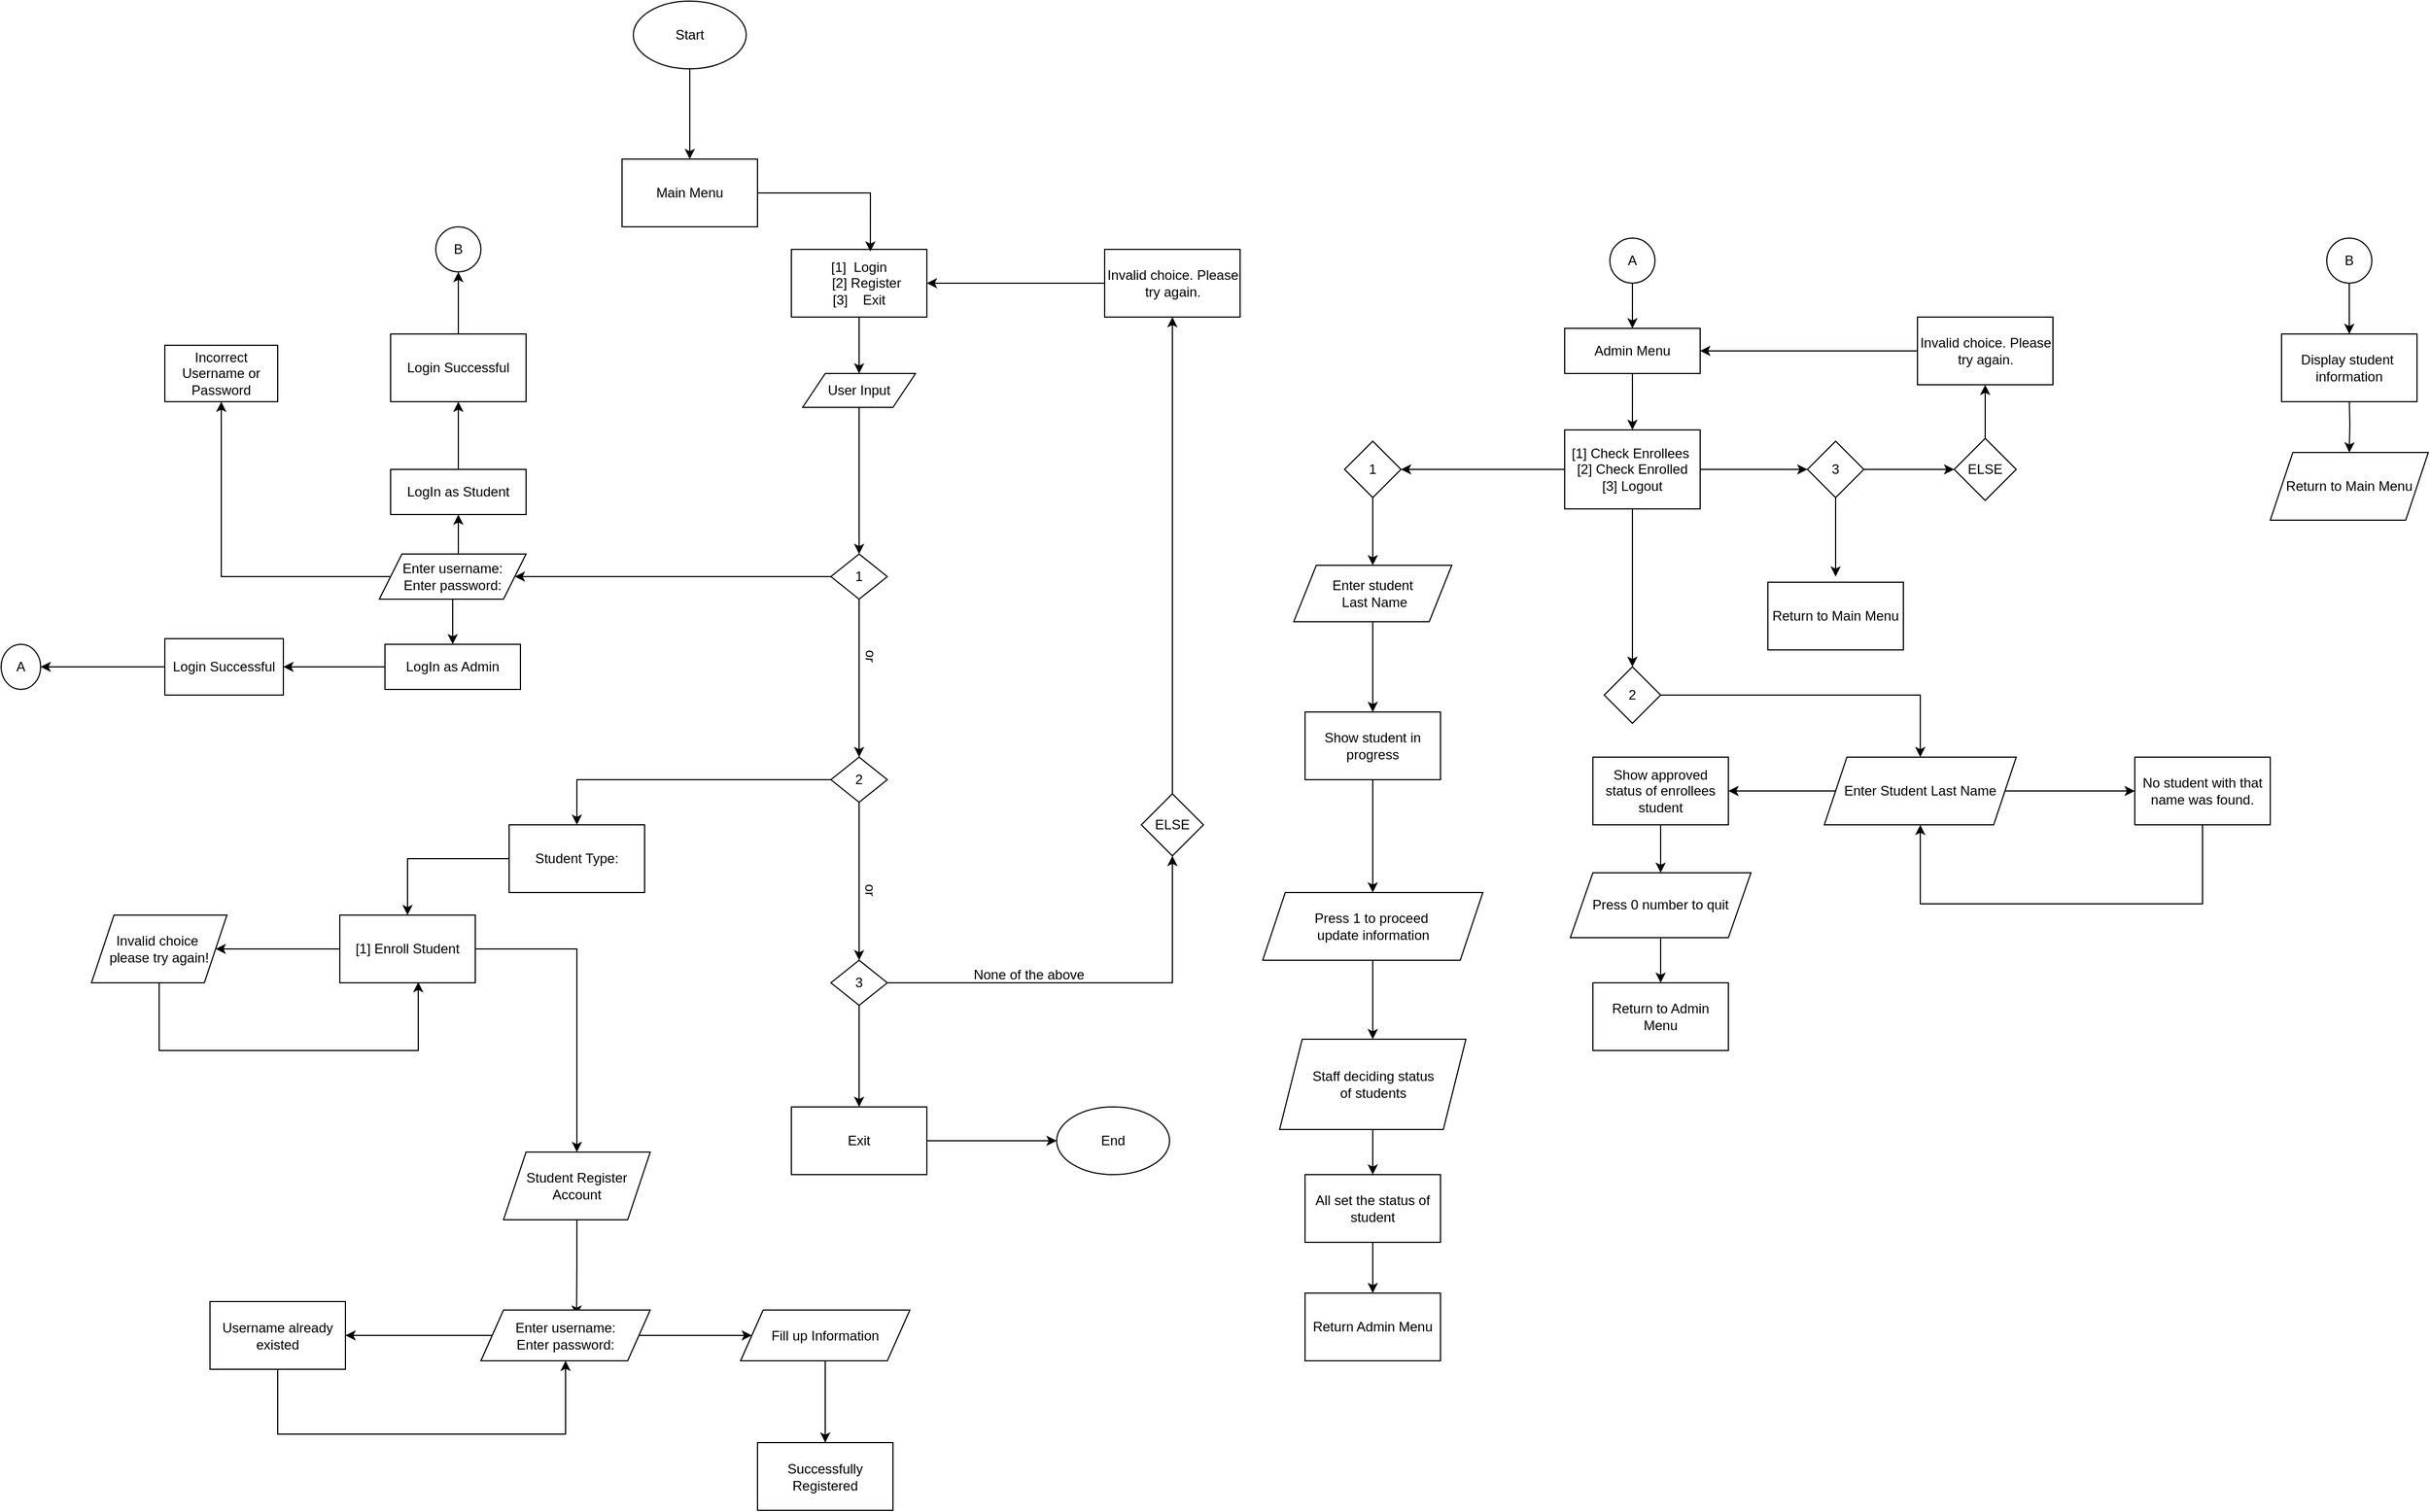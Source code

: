 <mxfile version="21.4.0" type="github">
  <diagram name="Page-1" id="GiQuvnRRpr-fwWjynW2o">
    <mxGraphModel dx="2240" dy="888" grid="1" gridSize="10" guides="1" tooltips="1" connect="1" arrows="1" fold="1" page="1" pageScale="1" pageWidth="850" pageHeight="1100" math="0" shadow="0">
      <root>
        <mxCell id="0" />
        <mxCell id="1" parent="0" />
        <mxCell id="F2htT-uLCX55sQYAuG8i-23" style="edgeStyle=orthogonalEdgeStyle;rounded=0;orthogonalLoop=1;jettySize=auto;html=1;entryX=0.5;entryY=0;entryDx=0;entryDy=0;" edge="1" parent="1" source="F2htT-uLCX55sQYAuG8i-1" target="F2htT-uLCX55sQYAuG8i-59">
          <mxGeometry relative="1" as="geometry">
            <mxPoint x="840" y="320" as="targetPoint" />
          </mxGeometry>
        </mxCell>
        <mxCell id="F2htT-uLCX55sQYAuG8i-1" value="Start" style="ellipse;whiteSpace=wrap;html=1;" vertex="1" parent="1">
          <mxGeometry x="800" y="70" width="100" height="60" as="geometry" />
        </mxCell>
        <mxCell id="F2htT-uLCX55sQYAuG8i-4" value="&lt;div style=&quot;&quot;&gt;&lt;span style=&quot;background-color: initial;&quot;&gt;[1]&amp;nbsp; Login&lt;/span&gt;&lt;/div&gt;&lt;div style=&quot;&quot;&gt;&lt;span style=&quot;background-color: initial;&quot;&gt;&amp;nbsp; &amp;nbsp; [2] Register&lt;/span&gt;&lt;/div&gt;&lt;div style=&quot;&quot;&gt;&lt;span style=&quot;background-color: initial;&quot;&gt;[3]&amp;nbsp; &amp;nbsp; Exit&lt;/span&gt;&lt;/div&gt;" style="rounded=0;whiteSpace=wrap;html=1;align=center;" vertex="1" parent="1">
          <mxGeometry x="940" y="290" width="120" height="60" as="geometry" />
        </mxCell>
        <mxCell id="F2htT-uLCX55sQYAuG8i-13" value="" style="edgeStyle=orthogonalEdgeStyle;rounded=0;orthogonalLoop=1;jettySize=auto;html=1;entryX=0.5;entryY=0;entryDx=0;entryDy=0;exitX=0.5;exitY=1;exitDx=0;exitDy=0;" edge="1" parent="1" source="F2htT-uLCX55sQYAuG8i-14" target="F2htT-uLCX55sQYAuG8i-15">
          <mxGeometry relative="1" as="geometry">
            <mxPoint x="990" y="520" as="sourcePoint" />
            <mxPoint x="790" y="590" as="targetPoint" />
          </mxGeometry>
        </mxCell>
        <mxCell id="F2htT-uLCX55sQYAuG8i-121" style="edgeStyle=orthogonalEdgeStyle;rounded=0;orthogonalLoop=1;jettySize=auto;html=1;exitX=0.5;exitY=1;exitDx=0;exitDy=0;" edge="1" parent="1" source="F2htT-uLCX55sQYAuG8i-5" target="F2htT-uLCX55sQYAuG8i-14">
          <mxGeometry relative="1" as="geometry" />
        </mxCell>
        <mxCell id="F2htT-uLCX55sQYAuG8i-5" value="User Input" style="shape=parallelogram;perimeter=parallelogramPerimeter;whiteSpace=wrap;html=1;fixedSize=1;" vertex="1" parent="1">
          <mxGeometry x="950" y="400" width="100" height="30" as="geometry" />
        </mxCell>
        <mxCell id="F2htT-uLCX55sQYAuG8i-6" value="" style="endArrow=classic;html=1;rounded=0;exitX=0.5;exitY=1;exitDx=0;exitDy=0;entryX=0.5;entryY=0;entryDx=0;entryDy=0;" edge="1" parent="1" source="F2htT-uLCX55sQYAuG8i-4" target="F2htT-uLCX55sQYAuG8i-5">
          <mxGeometry width="50" height="50" relative="1" as="geometry">
            <mxPoint x="900" y="440" as="sourcePoint" />
            <mxPoint x="789.5" y="480" as="targetPoint" />
          </mxGeometry>
        </mxCell>
        <mxCell id="F2htT-uLCX55sQYAuG8i-130" style="edgeStyle=orthogonalEdgeStyle;rounded=0;orthogonalLoop=1;jettySize=auto;html=1;exitX=0.5;exitY=1;exitDx=0;exitDy=0;entryX=0.5;entryY=0;entryDx=0;entryDy=0;" edge="1" parent="1" source="F2htT-uLCX55sQYAuG8i-15" target="F2htT-uLCX55sQYAuG8i-16">
          <mxGeometry relative="1" as="geometry" />
        </mxCell>
        <mxCell id="F2htT-uLCX55sQYAuG8i-131" style="edgeStyle=orthogonalEdgeStyle;rounded=0;orthogonalLoop=1;jettySize=auto;html=1;exitX=0;exitY=0.5;exitDx=0;exitDy=0;" edge="1" parent="1" source="F2htT-uLCX55sQYAuG8i-15" target="F2htT-uLCX55sQYAuG8i-70">
          <mxGeometry relative="1" as="geometry" />
        </mxCell>
        <mxCell id="F2htT-uLCX55sQYAuG8i-15" value="2" style="rhombus;whiteSpace=wrap;html=1;" vertex="1" parent="1">
          <mxGeometry x="975" y="740" width="50" height="40" as="geometry" />
        </mxCell>
        <mxCell id="F2htT-uLCX55sQYAuG8i-77" value="" style="edgeStyle=orthogonalEdgeStyle;rounded=0;orthogonalLoop=1;jettySize=auto;html=1;" edge="1" parent="1" source="F2htT-uLCX55sQYAuG8i-16" target="F2htT-uLCX55sQYAuG8i-76">
          <mxGeometry relative="1" as="geometry" />
        </mxCell>
        <mxCell id="F2htT-uLCX55sQYAuG8i-117" style="edgeStyle=orthogonalEdgeStyle;rounded=0;orthogonalLoop=1;jettySize=auto;html=1;exitX=1;exitY=0.5;exitDx=0;exitDy=0;" edge="1" parent="1" source="F2htT-uLCX55sQYAuG8i-16" target="F2htT-uLCX55sQYAuG8i-95">
          <mxGeometry relative="1" as="geometry" />
        </mxCell>
        <mxCell id="F2htT-uLCX55sQYAuG8i-16" value="3" style="rhombus;whiteSpace=wrap;html=1;" vertex="1" parent="1">
          <mxGeometry x="975" y="920" width="50" height="40" as="geometry" />
        </mxCell>
        <mxCell id="F2htT-uLCX55sQYAuG8i-19" value="Incorrect Username or Password" style="rounded=0;whiteSpace=wrap;html=1;" vertex="1" parent="1">
          <mxGeometry x="385" y="375" width="100" height="50" as="geometry" />
        </mxCell>
        <mxCell id="F2htT-uLCX55sQYAuG8i-29" style="edgeStyle=orthogonalEdgeStyle;rounded=0;orthogonalLoop=1;jettySize=auto;html=1;entryX=1;entryY=0.5;entryDx=0;entryDy=0;" edge="1" parent="1" source="F2htT-uLCX55sQYAuG8i-26" target="F2htT-uLCX55sQYAuG8i-144">
          <mxGeometry relative="1" as="geometry">
            <mxPoint x="500" y="660" as="targetPoint" />
          </mxGeometry>
        </mxCell>
        <mxCell id="F2htT-uLCX55sQYAuG8i-26" value="LogIn as Admin" style="rounded=0;whiteSpace=wrap;html=1;" vertex="1" parent="1">
          <mxGeometry x="580" y="640" width="120" height="40" as="geometry" />
        </mxCell>
        <mxCell id="F2htT-uLCX55sQYAuG8i-63" style="edgeStyle=orthogonalEdgeStyle;rounded=0;orthogonalLoop=1;jettySize=auto;html=1;entryX=0.5;entryY=1;entryDx=0;entryDy=0;" edge="1" parent="1" source="F2htT-uLCX55sQYAuG8i-30" target="F2htT-uLCX55sQYAuG8i-143">
          <mxGeometry relative="1" as="geometry">
            <mxPoint x="645" y="420" as="targetPoint" />
          </mxGeometry>
        </mxCell>
        <mxCell id="F2htT-uLCX55sQYAuG8i-30" value="LogIn as Student" style="rounded=0;whiteSpace=wrap;html=1;" vertex="1" parent="1">
          <mxGeometry x="585" y="485" width="120" height="40" as="geometry" />
        </mxCell>
        <mxCell id="F2htT-uLCX55sQYAuG8i-34" style="edgeStyle=orthogonalEdgeStyle;rounded=0;orthogonalLoop=1;jettySize=auto;html=1;exitX=0.5;exitY=1;exitDx=0;exitDy=0;entryX=0.5;entryY=0;entryDx=0;entryDy=0;" edge="1" parent="1" source="F2htT-uLCX55sQYAuG8i-32" target="F2htT-uLCX55sQYAuG8i-42">
          <mxGeometry relative="1" as="geometry">
            <mxPoint x="1850" y="440" as="targetPoint" />
            <mxPoint x="1770" y="380" as="sourcePoint" />
          </mxGeometry>
        </mxCell>
        <mxCell id="F2htT-uLCX55sQYAuG8i-32" value="&lt;div style=&quot;&quot;&gt;&lt;div&gt;Admin Menu&lt;/div&gt;&lt;/div&gt;" style="rounded=0;whiteSpace=wrap;html=1;align=center;" vertex="1" parent="1">
          <mxGeometry x="1625" y="360" width="120" height="40" as="geometry" />
        </mxCell>
        <mxCell id="F2htT-uLCX55sQYAuG8i-36" style="edgeStyle=orthogonalEdgeStyle;rounded=0;orthogonalLoop=1;jettySize=auto;html=1;entryX=0.5;entryY=0;entryDx=0;entryDy=0;" edge="1" parent="1" source="F2htT-uLCX55sQYAuG8i-35" target="F2htT-uLCX55sQYAuG8i-37">
          <mxGeometry relative="1" as="geometry">
            <mxPoint x="1705" y="440" as="targetPoint" />
          </mxGeometry>
        </mxCell>
        <mxCell id="F2htT-uLCX55sQYAuG8i-35" value="1" style="rhombus;whiteSpace=wrap;html=1;" vertex="1" parent="1">
          <mxGeometry x="1430" y="460" width="50" height="50" as="geometry" />
        </mxCell>
        <mxCell id="F2htT-uLCX55sQYAuG8i-38" style="edgeStyle=orthogonalEdgeStyle;rounded=0;orthogonalLoop=1;jettySize=auto;html=1;entryX=0.5;entryY=0;entryDx=0;entryDy=0;" edge="1" parent="1" source="F2htT-uLCX55sQYAuG8i-37" target="F2htT-uLCX55sQYAuG8i-40">
          <mxGeometry relative="1" as="geometry">
            <mxPoint x="1705" y="540" as="targetPoint" />
          </mxGeometry>
        </mxCell>
        <mxCell id="F2htT-uLCX55sQYAuG8i-37" value="Enter student&lt;br&gt;&amp;nbsp;Last Name" style="shape=parallelogram;perimeter=parallelogramPerimeter;whiteSpace=wrap;html=1;fixedSize=1;" vertex="1" parent="1">
          <mxGeometry x="1385" y="570" width="140" height="50" as="geometry" />
        </mxCell>
        <mxCell id="F2htT-uLCX55sQYAuG8i-46" value="" style="edgeStyle=orthogonalEdgeStyle;rounded=0;orthogonalLoop=1;jettySize=auto;html=1;entryX=0.5;entryY=0;entryDx=0;entryDy=0;" edge="1" parent="1" source="F2htT-uLCX55sQYAuG8i-40" target="F2htT-uLCX55sQYAuG8i-177">
          <mxGeometry relative="1" as="geometry">
            <mxPoint x="1455" y="857.5" as="targetPoint" />
          </mxGeometry>
        </mxCell>
        <mxCell id="F2htT-uLCX55sQYAuG8i-40" value="Show student in progress" style="rounded=0;whiteSpace=wrap;html=1;align=center;" vertex="1" parent="1">
          <mxGeometry x="1395" y="700" width="120" height="60" as="geometry" />
        </mxCell>
        <mxCell id="F2htT-uLCX55sQYAuG8i-44" style="edgeStyle=orthogonalEdgeStyle;rounded=0;orthogonalLoop=1;jettySize=auto;html=1;entryX=1;entryY=0.5;entryDx=0;entryDy=0;" edge="1" parent="1" source="F2htT-uLCX55sQYAuG8i-42" target="F2htT-uLCX55sQYAuG8i-35">
          <mxGeometry relative="1" as="geometry" />
        </mxCell>
        <mxCell id="F2htT-uLCX55sQYAuG8i-48" value="" style="edgeStyle=orthogonalEdgeStyle;rounded=0;orthogonalLoop=1;jettySize=auto;html=1;" edge="1" parent="1" source="F2htT-uLCX55sQYAuG8i-42" target="F2htT-uLCX55sQYAuG8i-47">
          <mxGeometry relative="1" as="geometry" />
        </mxCell>
        <mxCell id="F2htT-uLCX55sQYAuG8i-56" value="" style="edgeStyle=orthogonalEdgeStyle;rounded=0;orthogonalLoop=1;jettySize=auto;html=1;" edge="1" parent="1" source="F2htT-uLCX55sQYAuG8i-42" target="F2htT-uLCX55sQYAuG8i-55">
          <mxGeometry relative="1" as="geometry" />
        </mxCell>
        <mxCell id="F2htT-uLCX55sQYAuG8i-42" value="&lt;div style=&quot;&quot;&gt;&lt;div&gt;[1] Check Enrollees&lt;span style=&quot;background-color: initial;&quot;&gt;&amp;nbsp; [2] Check Enrolled&lt;/span&gt;&lt;/div&gt;&lt;div&gt;&lt;span style=&quot;background-color: initial;&quot;&gt;[3] Logout&lt;/span&gt;&lt;/div&gt;&lt;/div&gt;" style="rounded=0;whiteSpace=wrap;html=1;align=center;" vertex="1" parent="1">
          <mxGeometry x="1625" y="450" width="120" height="70" as="geometry" />
        </mxCell>
        <mxCell id="F2htT-uLCX55sQYAuG8i-50" value="" style="edgeStyle=orthogonalEdgeStyle;rounded=0;orthogonalLoop=1;jettySize=auto;html=1;entryX=0.5;entryY=0;entryDx=0;entryDy=0;" edge="1" parent="1" source="F2htT-uLCX55sQYAuG8i-47" target="F2htT-uLCX55sQYAuG8i-78">
          <mxGeometry relative="1" as="geometry">
            <mxPoint x="1690" y="640" as="targetPoint" />
          </mxGeometry>
        </mxCell>
        <mxCell id="F2htT-uLCX55sQYAuG8i-47" value="2" style="rhombus;whiteSpace=wrap;html=1;rounded=0;" vertex="1" parent="1">
          <mxGeometry x="1660" y="660" width="50" height="50" as="geometry" />
        </mxCell>
        <mxCell id="F2htT-uLCX55sQYAuG8i-54" value="" style="edgeStyle=orthogonalEdgeStyle;rounded=0;orthogonalLoop=1;jettySize=auto;html=1;entryX=0.5;entryY=0;entryDx=0;entryDy=0;" edge="1" parent="1" source="F2htT-uLCX55sQYAuG8i-51" target="F2htT-uLCX55sQYAuG8i-53">
          <mxGeometry relative="1" as="geometry">
            <mxPoint x="1475" y="840" as="targetPoint" />
          </mxGeometry>
        </mxCell>
        <mxCell id="F2htT-uLCX55sQYAuG8i-51" value="Press 0 number to quit" style="shape=parallelogram;perimeter=parallelogramPerimeter;whiteSpace=wrap;html=1;fixedSize=1;rounded=0;" vertex="1" parent="1">
          <mxGeometry x="1630" y="842.5" width="160" height="57.5" as="geometry" />
        </mxCell>
        <mxCell id="F2htT-uLCX55sQYAuG8i-53" value="Return to Admin Menu" style="whiteSpace=wrap;html=1;rounded=0;" vertex="1" parent="1">
          <mxGeometry x="1650" y="940" width="120" height="60" as="geometry" />
        </mxCell>
        <mxCell id="F2htT-uLCX55sQYAuG8i-58" value="" style="edgeStyle=orthogonalEdgeStyle;rounded=0;orthogonalLoop=1;jettySize=auto;html=1;" edge="1" parent="1" source="F2htT-uLCX55sQYAuG8i-55">
          <mxGeometry relative="1" as="geometry">
            <mxPoint x="1865" y="580" as="targetPoint" />
          </mxGeometry>
        </mxCell>
        <mxCell id="F2htT-uLCX55sQYAuG8i-164" style="edgeStyle=orthogonalEdgeStyle;rounded=0;orthogonalLoop=1;jettySize=auto;html=1;exitX=1;exitY=0.5;exitDx=0;exitDy=0;entryX=0;entryY=0.5;entryDx=0;entryDy=0;" edge="1" parent="1" source="F2htT-uLCX55sQYAuG8i-55" target="F2htT-uLCX55sQYAuG8i-162">
          <mxGeometry relative="1" as="geometry" />
        </mxCell>
        <mxCell id="F2htT-uLCX55sQYAuG8i-55" value="3" style="rhombus;whiteSpace=wrap;html=1;rounded=0;" vertex="1" parent="1">
          <mxGeometry x="1840" y="460" width="50" height="50" as="geometry" />
        </mxCell>
        <mxCell id="F2htT-uLCX55sQYAuG8i-57" value="Return to Main Menu" style="whiteSpace=wrap;html=1;rounded=0;" vertex="1" parent="1">
          <mxGeometry x="1805" y="585" width="120" height="60" as="geometry" />
        </mxCell>
        <mxCell id="F2htT-uLCX55sQYAuG8i-61" style="edgeStyle=orthogonalEdgeStyle;rounded=0;orthogonalLoop=1;jettySize=auto;html=1;entryX=0.583;entryY=0.032;entryDx=0;entryDy=0;entryPerimeter=0;" edge="1" parent="1" source="F2htT-uLCX55sQYAuG8i-59" target="F2htT-uLCX55sQYAuG8i-4">
          <mxGeometry relative="1" as="geometry" />
        </mxCell>
        <mxCell id="F2htT-uLCX55sQYAuG8i-59" value="&lt;div style=&quot;&quot;&gt;Main Menu&lt;/div&gt;" style="rounded=0;whiteSpace=wrap;html=1;align=center;" vertex="1" parent="1">
          <mxGeometry x="790" y="210" width="120" height="60" as="geometry" />
        </mxCell>
        <mxCell id="F2htT-uLCX55sQYAuG8i-111" style="edgeStyle=orthogonalEdgeStyle;rounded=0;orthogonalLoop=1;jettySize=auto;html=1;exitX=0.5;exitY=0;exitDx=0;exitDy=0;entryX=0.5;entryY=1;entryDx=0;entryDy=0;" edge="1" parent="1" source="F2htT-uLCX55sQYAuG8i-143" target="F2htT-uLCX55sQYAuG8i-110">
          <mxGeometry relative="1" as="geometry">
            <mxPoint x="700" y="400" as="sourcePoint" />
          </mxGeometry>
        </mxCell>
        <mxCell id="F2htT-uLCX55sQYAuG8i-159" style="edgeStyle=orthogonalEdgeStyle;rounded=0;orthogonalLoop=1;jettySize=auto;html=1;exitX=0;exitY=0.5;exitDx=0;exitDy=0;entryX=0.5;entryY=0;entryDx=0;entryDy=0;" edge="1" parent="1" source="F2htT-uLCX55sQYAuG8i-70" target="F2htT-uLCX55sQYAuG8i-72">
          <mxGeometry relative="1" as="geometry" />
        </mxCell>
        <mxCell id="F2htT-uLCX55sQYAuG8i-70" value="Student Type:" style="whiteSpace=wrap;html=1;" vertex="1" parent="1">
          <mxGeometry x="690" y="800" width="120" height="60" as="geometry" />
        </mxCell>
        <mxCell id="F2htT-uLCX55sQYAuG8i-75" value="" style="edgeStyle=orthogonalEdgeStyle;rounded=0;orthogonalLoop=1;jettySize=auto;html=1;" edge="1" parent="1" source="F2htT-uLCX55sQYAuG8i-72" target="F2htT-uLCX55sQYAuG8i-74">
          <mxGeometry relative="1" as="geometry" />
        </mxCell>
        <mxCell id="F2htT-uLCX55sQYAuG8i-158" value="" style="edgeStyle=orthogonalEdgeStyle;rounded=0;orthogonalLoop=1;jettySize=auto;html=1;" edge="1" parent="1" source="F2htT-uLCX55sQYAuG8i-72" target="F2htT-uLCX55sQYAuG8i-157">
          <mxGeometry relative="1" as="geometry" />
        </mxCell>
        <mxCell id="F2htT-uLCX55sQYAuG8i-72" value="[1] Enroll Student" style="whiteSpace=wrap;html=1;" vertex="1" parent="1">
          <mxGeometry x="540" y="880" width="120" height="60" as="geometry" />
        </mxCell>
        <mxCell id="F2htT-uLCX55sQYAuG8i-150" style="edgeStyle=orthogonalEdgeStyle;rounded=0;orthogonalLoop=1;jettySize=auto;html=1;exitX=0.5;exitY=1;exitDx=0;exitDy=0;entryX=0.565;entryY=0.111;entryDx=0;entryDy=0;entryPerimeter=0;" edge="1" parent="1" source="F2htT-uLCX55sQYAuG8i-74" target="F2htT-uLCX55sQYAuG8i-145">
          <mxGeometry relative="1" as="geometry" />
        </mxCell>
        <mxCell id="F2htT-uLCX55sQYAuG8i-74" value="Student Register Account" style="shape=parallelogram;perimeter=parallelogramPerimeter;whiteSpace=wrap;html=1;fixedSize=1;" vertex="1" parent="1">
          <mxGeometry x="685" y="1090" width="130" height="60" as="geometry" />
        </mxCell>
        <mxCell id="F2htT-uLCX55sQYAuG8i-186" style="edgeStyle=orthogonalEdgeStyle;rounded=0;orthogonalLoop=1;jettySize=auto;html=1;exitX=1;exitY=0.5;exitDx=0;exitDy=0;" edge="1" parent="1" source="F2htT-uLCX55sQYAuG8i-76" target="F2htT-uLCX55sQYAuG8i-185">
          <mxGeometry relative="1" as="geometry" />
        </mxCell>
        <mxCell id="F2htT-uLCX55sQYAuG8i-76" value="Exit" style="whiteSpace=wrap;html=1;" vertex="1" parent="1">
          <mxGeometry x="940" y="1050" width="120" height="60" as="geometry" />
        </mxCell>
        <mxCell id="F2htT-uLCX55sQYAuG8i-168" style="edgeStyle=orthogonalEdgeStyle;rounded=0;orthogonalLoop=1;jettySize=auto;html=1;exitX=0.5;exitY=1;exitDx=0;exitDy=0;" edge="1" parent="1" source="F2htT-uLCX55sQYAuG8i-175" target="F2htT-uLCX55sQYAuG8i-51">
          <mxGeometry relative="1" as="geometry" />
        </mxCell>
        <mxCell id="F2htT-uLCX55sQYAuG8i-170" value="" style="edgeStyle=orthogonalEdgeStyle;rounded=0;orthogonalLoop=1;jettySize=auto;html=1;" edge="1" parent="1" source="F2htT-uLCX55sQYAuG8i-78" target="F2htT-uLCX55sQYAuG8i-169">
          <mxGeometry relative="1" as="geometry" />
        </mxCell>
        <mxCell id="F2htT-uLCX55sQYAuG8i-78" value="Enter Student Last Name" style="shape=parallelogram;perimeter=parallelogramPerimeter;whiteSpace=wrap;html=1;fixedSize=1;rounded=0;" vertex="1" parent="1">
          <mxGeometry x="1855" y="740" width="170" height="60" as="geometry" />
        </mxCell>
        <mxCell id="F2htT-uLCX55sQYAuG8i-99" style="edgeStyle=orthogonalEdgeStyle;rounded=0;orthogonalLoop=1;jettySize=auto;html=1;exitX=0.5;exitY=0;exitDx=0;exitDy=0;entryX=0.5;entryY=1;entryDx=0;entryDy=0;" edge="1" parent="1" source="F2htT-uLCX55sQYAuG8i-95" target="F2htT-uLCX55sQYAuG8i-98">
          <mxGeometry relative="1" as="geometry" />
        </mxCell>
        <mxCell id="F2htT-uLCX55sQYAuG8i-95" value="ELSE" style="rhombus;whiteSpace=wrap;html=1;" vertex="1" parent="1">
          <mxGeometry x="1250" y="772.5" width="55" height="55" as="geometry" />
        </mxCell>
        <mxCell id="F2htT-uLCX55sQYAuG8i-100" style="edgeStyle=orthogonalEdgeStyle;rounded=0;orthogonalLoop=1;jettySize=auto;html=1;exitX=0;exitY=0.5;exitDx=0;exitDy=0;" edge="1" parent="1" source="F2htT-uLCX55sQYAuG8i-98" target="F2htT-uLCX55sQYAuG8i-4">
          <mxGeometry relative="1" as="geometry" />
        </mxCell>
        <mxCell id="F2htT-uLCX55sQYAuG8i-98" value="Invalid choice. Please try again." style="rounded=0;whiteSpace=wrap;html=1;" vertex="1" parent="1">
          <mxGeometry x="1217.5" y="290" width="120" height="60" as="geometry" />
        </mxCell>
        <mxCell id="F2htT-uLCX55sQYAuG8i-102" style="edgeStyle=orthogonalEdgeStyle;rounded=0;orthogonalLoop=1;jettySize=auto;html=1;exitX=0.5;exitY=1;exitDx=0;exitDy=0;entryX=0.5;entryY=0;entryDx=0;entryDy=0;" edge="1" parent="1" source="F2htT-uLCX55sQYAuG8i-101" target="F2htT-uLCX55sQYAuG8i-32">
          <mxGeometry relative="1" as="geometry" />
        </mxCell>
        <mxCell id="F2htT-uLCX55sQYAuG8i-101" value="A" style="ellipse;whiteSpace=wrap;html=1;aspect=fixed;" vertex="1" parent="1">
          <mxGeometry x="1665" y="280" width="40" height="40" as="geometry" />
        </mxCell>
        <mxCell id="F2htT-uLCX55sQYAuG8i-103" value="A" style="ellipse;whiteSpace=wrap;html=1;" vertex="1" parent="1">
          <mxGeometry x="240" y="640" width="35" height="40" as="geometry" />
        </mxCell>
        <mxCell id="F2htT-uLCX55sQYAuG8i-109" value="" style="edgeStyle=orthogonalEdgeStyle;rounded=0;orthogonalLoop=1;jettySize=auto;html=1;entryX=0.5;entryY=0;entryDx=0;entryDy=0;" edge="1" parent="1" source="F2htT-uLCX55sQYAuG8i-107" target="F2htT-uLCX55sQYAuG8i-108">
          <mxGeometry relative="1" as="geometry">
            <mxPoint x="2320" y="357.5" as="targetPoint" />
          </mxGeometry>
        </mxCell>
        <mxCell id="F2htT-uLCX55sQYAuG8i-107" value="B" style="ellipse;whiteSpace=wrap;html=1;aspect=fixed;" vertex="1" parent="1">
          <mxGeometry x="2300" y="280" width="40" height="40" as="geometry" />
        </mxCell>
        <mxCell id="F2htT-uLCX55sQYAuG8i-113" value="" style="edgeStyle=orthogonalEdgeStyle;rounded=0;orthogonalLoop=1;jettySize=auto;html=1;entryX=0.5;entryY=0;entryDx=0;entryDy=0;" edge="1" parent="1" target="F2htT-uLCX55sQYAuG8i-112">
          <mxGeometry relative="1" as="geometry">
            <mxPoint x="2320" y="420" as="sourcePoint" />
            <mxPoint x="2320" y="457.5" as="targetPoint" />
          </mxGeometry>
        </mxCell>
        <mxCell id="F2htT-uLCX55sQYAuG8i-110" value="B" style="ellipse;whiteSpace=wrap;html=1;aspect=fixed;" vertex="1" parent="1">
          <mxGeometry x="625" y="270" width="40" height="40" as="geometry" />
        </mxCell>
        <mxCell id="F2htT-uLCX55sQYAuG8i-112" value="Return to Main Menu" style="shape=parallelogram;perimeter=parallelogramPerimeter;whiteSpace=wrap;html=1;fixedSize=1;" vertex="1" parent="1">
          <mxGeometry x="2250" y="470" width="140" height="60" as="geometry" />
        </mxCell>
        <mxCell id="F2htT-uLCX55sQYAuG8i-115" style="edgeStyle=orthogonalEdgeStyle;rounded=0;orthogonalLoop=1;jettySize=auto;html=1;exitX=0.5;exitY=1;exitDx=0;exitDy=0;" edge="1" parent="1" source="F2htT-uLCX55sQYAuG8i-110" target="F2htT-uLCX55sQYAuG8i-110">
          <mxGeometry relative="1" as="geometry" />
        </mxCell>
        <mxCell id="F2htT-uLCX55sQYAuG8i-138" style="edgeStyle=orthogonalEdgeStyle;rounded=0;orthogonalLoop=1;jettySize=auto;html=1;exitX=0;exitY=0.5;exitDx=0;exitDy=0;entryX=1;entryY=0.5;entryDx=0;entryDy=0;" edge="1" parent="1" source="F2htT-uLCX55sQYAuG8i-14" target="F2htT-uLCX55sQYAuG8i-134">
          <mxGeometry relative="1" as="geometry" />
        </mxCell>
        <mxCell id="F2htT-uLCX55sQYAuG8i-14" value="1" style="rhombus;whiteSpace=wrap;html=1;" vertex="1" parent="1">
          <mxGeometry x="975" y="560" width="50" height="40" as="geometry" />
        </mxCell>
        <mxCell id="F2htT-uLCX55sQYAuG8i-119" value="or" style="text;html=1;align=center;verticalAlign=middle;resizable=0;points=[];autosize=1;strokeColor=none;fillColor=none;rotation=95;" vertex="1" parent="1">
          <mxGeometry x="995" y="635" width="30" height="30" as="geometry" />
        </mxCell>
        <mxCell id="F2htT-uLCX55sQYAuG8i-122" value="or" style="text;html=1;align=center;verticalAlign=middle;resizable=0;points=[];autosize=1;strokeColor=none;fillColor=none;rotation=90;" vertex="1" parent="1">
          <mxGeometry x="995" y="842.5" width="30" height="30" as="geometry" />
        </mxCell>
        <mxCell id="F2htT-uLCX55sQYAuG8i-123" value="None of the above" style="text;html=1;align=center;verticalAlign=middle;resizable=0;points=[];autosize=1;strokeColor=none;fillColor=none;rotation=0;" vertex="1" parent="1">
          <mxGeometry x="1090" y="917.5" width="120" height="30" as="geometry" />
        </mxCell>
        <mxCell id="F2htT-uLCX55sQYAuG8i-132" value="" style="edgeStyle=orthogonalEdgeStyle;rounded=0;orthogonalLoop=1;jettySize=auto;html=1;" edge="1" parent="1" target="F2htT-uLCX55sQYAuG8i-108">
          <mxGeometry relative="1" as="geometry">
            <mxPoint x="2320" y="417.5" as="sourcePoint" />
            <mxPoint x="2320" y="457.5" as="targetPoint" />
          </mxGeometry>
        </mxCell>
        <mxCell id="F2htT-uLCX55sQYAuG8i-108" value="Display student&amp;nbsp;&lt;br&gt;information" style="whiteSpace=wrap;html=1;" vertex="1" parent="1">
          <mxGeometry x="2260" y="365" width="120" height="60" as="geometry" />
        </mxCell>
        <mxCell id="F2htT-uLCX55sQYAuG8i-139" style="edgeStyle=orthogonalEdgeStyle;rounded=0;orthogonalLoop=1;jettySize=auto;html=1;exitX=0;exitY=0.5;exitDx=0;exitDy=0;entryX=0.5;entryY=1;entryDx=0;entryDy=0;" edge="1" parent="1" source="F2htT-uLCX55sQYAuG8i-134" target="F2htT-uLCX55sQYAuG8i-19">
          <mxGeometry relative="1" as="geometry" />
        </mxCell>
        <mxCell id="F2htT-uLCX55sQYAuG8i-141" style="edgeStyle=orthogonalEdgeStyle;rounded=0;orthogonalLoop=1;jettySize=auto;html=1;exitX=0.5;exitY=1;exitDx=0;exitDy=0;entryX=0.5;entryY=0;entryDx=0;entryDy=0;" edge="1" parent="1" source="F2htT-uLCX55sQYAuG8i-134" target="F2htT-uLCX55sQYAuG8i-26">
          <mxGeometry relative="1" as="geometry" />
        </mxCell>
        <mxCell id="F2htT-uLCX55sQYAuG8i-142" style="edgeStyle=orthogonalEdgeStyle;rounded=0;orthogonalLoop=1;jettySize=auto;html=1;exitX=0.5;exitY=0;exitDx=0;exitDy=0;entryX=0.5;entryY=1;entryDx=0;entryDy=0;" edge="1" parent="1" source="F2htT-uLCX55sQYAuG8i-134" target="F2htT-uLCX55sQYAuG8i-30">
          <mxGeometry relative="1" as="geometry" />
        </mxCell>
        <mxCell id="F2htT-uLCX55sQYAuG8i-134" value="Enter username:&lt;br&gt;Enter password:" style="shape=parallelogram;perimeter=parallelogramPerimeter;whiteSpace=wrap;html=1;fixedSize=1;" vertex="1" parent="1">
          <mxGeometry x="575" y="560" width="130" height="40" as="geometry" />
        </mxCell>
        <mxCell id="F2htT-uLCX55sQYAuG8i-143" value="Login Successful" style="rounded=0;whiteSpace=wrap;html=1;" vertex="1" parent="1">
          <mxGeometry x="585" y="365" width="120" height="60" as="geometry" />
        </mxCell>
        <mxCell id="F2htT-uLCX55sQYAuG8i-174" style="edgeStyle=orthogonalEdgeStyle;rounded=0;orthogonalLoop=1;jettySize=auto;html=1;exitX=0;exitY=0.5;exitDx=0;exitDy=0;entryX=1;entryY=0.5;entryDx=0;entryDy=0;" edge="1" parent="1" source="F2htT-uLCX55sQYAuG8i-144" target="F2htT-uLCX55sQYAuG8i-103">
          <mxGeometry relative="1" as="geometry" />
        </mxCell>
        <mxCell id="F2htT-uLCX55sQYAuG8i-144" value="Login Successful" style="rounded=0;whiteSpace=wrap;html=1;" vertex="1" parent="1">
          <mxGeometry x="385" y="635" width="105" height="50" as="geometry" />
        </mxCell>
        <mxCell id="F2htT-uLCX55sQYAuG8i-148" value="" style="edgeStyle=orthogonalEdgeStyle;rounded=0;orthogonalLoop=1;jettySize=auto;html=1;" edge="1" parent="1" source="F2htT-uLCX55sQYAuG8i-145" target="F2htT-uLCX55sQYAuG8i-147">
          <mxGeometry relative="1" as="geometry" />
        </mxCell>
        <mxCell id="F2htT-uLCX55sQYAuG8i-154" value="" style="edgeStyle=orthogonalEdgeStyle;rounded=0;orthogonalLoop=1;jettySize=auto;html=1;" edge="1" parent="1" source="F2htT-uLCX55sQYAuG8i-145" target="F2htT-uLCX55sQYAuG8i-153">
          <mxGeometry relative="1" as="geometry" />
        </mxCell>
        <mxCell id="F2htT-uLCX55sQYAuG8i-145" value="Enter username:&lt;br&gt;Enter password:" style="shape=parallelogram;perimeter=parallelogramPerimeter;whiteSpace=wrap;html=1;fixedSize=1;" vertex="1" parent="1">
          <mxGeometry x="665" y="1230" width="150" height="45" as="geometry" />
        </mxCell>
        <mxCell id="F2htT-uLCX55sQYAuG8i-149" style="edgeStyle=orthogonalEdgeStyle;rounded=0;orthogonalLoop=1;jettySize=auto;html=1;exitX=0.5;exitY=1;exitDx=0;exitDy=0;entryX=0.5;entryY=1;entryDx=0;entryDy=0;" edge="1" parent="1" source="F2htT-uLCX55sQYAuG8i-147" target="F2htT-uLCX55sQYAuG8i-145">
          <mxGeometry relative="1" as="geometry">
            <Array as="points">
              <mxPoint x="500" y="1340" />
              <mxPoint x="745" y="1340" />
            </Array>
          </mxGeometry>
        </mxCell>
        <mxCell id="F2htT-uLCX55sQYAuG8i-147" value="Username already existed" style="whiteSpace=wrap;html=1;" vertex="1" parent="1">
          <mxGeometry x="425" y="1222.5" width="120" height="60" as="geometry" />
        </mxCell>
        <mxCell id="F2htT-uLCX55sQYAuG8i-156" value="" style="edgeStyle=orthogonalEdgeStyle;rounded=0;orthogonalLoop=1;jettySize=auto;html=1;" edge="1" parent="1" source="F2htT-uLCX55sQYAuG8i-153" target="F2htT-uLCX55sQYAuG8i-155">
          <mxGeometry relative="1" as="geometry" />
        </mxCell>
        <mxCell id="F2htT-uLCX55sQYAuG8i-153" value="Fill up Information" style="shape=parallelogram;perimeter=parallelogramPerimeter;whiteSpace=wrap;html=1;fixedSize=1;" vertex="1" parent="1">
          <mxGeometry x="895" y="1230" width="150" height="45" as="geometry" />
        </mxCell>
        <mxCell id="F2htT-uLCX55sQYAuG8i-155" value="Successfully Registered" style="whiteSpace=wrap;html=1;" vertex="1" parent="1">
          <mxGeometry x="910" y="1347.5" width="120" height="60" as="geometry" />
        </mxCell>
        <mxCell id="F2htT-uLCX55sQYAuG8i-161" style="edgeStyle=orthogonalEdgeStyle;rounded=0;orthogonalLoop=1;jettySize=auto;html=1;exitX=0.5;exitY=1;exitDx=0;exitDy=0;entryX=0.579;entryY=0.989;entryDx=0;entryDy=0;entryPerimeter=0;" edge="1" parent="1" source="F2htT-uLCX55sQYAuG8i-157" target="F2htT-uLCX55sQYAuG8i-72">
          <mxGeometry relative="1" as="geometry">
            <Array as="points">
              <mxPoint x="380" y="1000" />
              <mxPoint x="610" y="1000" />
            </Array>
          </mxGeometry>
        </mxCell>
        <mxCell id="F2htT-uLCX55sQYAuG8i-157" value="Invalid choice&amp;nbsp;&lt;br&gt;please try again!" style="shape=parallelogram;perimeter=parallelogramPerimeter;whiteSpace=wrap;html=1;fixedSize=1;" vertex="1" parent="1">
          <mxGeometry x="320" y="880" width="120" height="60" as="geometry" />
        </mxCell>
        <mxCell id="F2htT-uLCX55sQYAuG8i-166" style="edgeStyle=orthogonalEdgeStyle;rounded=0;orthogonalLoop=1;jettySize=auto;html=1;exitX=0.5;exitY=0;exitDx=0;exitDy=0;entryX=0.5;entryY=1;entryDx=0;entryDy=0;" edge="1" parent="1" source="F2htT-uLCX55sQYAuG8i-162" target="F2htT-uLCX55sQYAuG8i-165">
          <mxGeometry relative="1" as="geometry" />
        </mxCell>
        <mxCell id="F2htT-uLCX55sQYAuG8i-162" value="ELSE" style="rhombus;whiteSpace=wrap;html=1;" vertex="1" parent="1">
          <mxGeometry x="1970" y="457.5" width="55" height="55" as="geometry" />
        </mxCell>
        <mxCell id="F2htT-uLCX55sQYAuG8i-167" style="edgeStyle=orthogonalEdgeStyle;rounded=0;orthogonalLoop=1;jettySize=auto;html=1;exitX=0;exitY=0.5;exitDx=0;exitDy=0;entryX=1;entryY=0.5;entryDx=0;entryDy=0;" edge="1" parent="1" source="F2htT-uLCX55sQYAuG8i-165" target="F2htT-uLCX55sQYAuG8i-32">
          <mxGeometry relative="1" as="geometry" />
        </mxCell>
        <mxCell id="F2htT-uLCX55sQYAuG8i-165" value="Invalid choice. Please try again." style="rounded=0;whiteSpace=wrap;html=1;" vertex="1" parent="1">
          <mxGeometry x="1937.5" y="350" width="120" height="60" as="geometry" />
        </mxCell>
        <mxCell id="F2htT-uLCX55sQYAuG8i-171" style="edgeStyle=orthogonalEdgeStyle;rounded=0;orthogonalLoop=1;jettySize=auto;html=1;exitX=0.5;exitY=1;exitDx=0;exitDy=0;entryX=0.5;entryY=1;entryDx=0;entryDy=0;" edge="1" parent="1" source="F2htT-uLCX55sQYAuG8i-169" target="F2htT-uLCX55sQYAuG8i-78">
          <mxGeometry relative="1" as="geometry">
            <Array as="points">
              <mxPoint x="2190" y="870" />
              <mxPoint x="1940" y="870" />
            </Array>
          </mxGeometry>
        </mxCell>
        <mxCell id="F2htT-uLCX55sQYAuG8i-169" value="No student with that name was found." style="whiteSpace=wrap;html=1;rounded=0;" vertex="1" parent="1">
          <mxGeometry x="2130" y="740" width="120" height="60" as="geometry" />
        </mxCell>
        <mxCell id="F2htT-uLCX55sQYAuG8i-176" value="" style="edgeStyle=orthogonalEdgeStyle;rounded=0;orthogonalLoop=1;jettySize=auto;html=1;exitX=0;exitY=0.5;exitDx=0;exitDy=0;" edge="1" parent="1" source="F2htT-uLCX55sQYAuG8i-78" target="F2htT-uLCX55sQYAuG8i-175">
          <mxGeometry relative="1" as="geometry">
            <mxPoint x="1865" y="770" as="sourcePoint" />
            <mxPoint x="1740" y="940" as="targetPoint" />
          </mxGeometry>
        </mxCell>
        <mxCell id="F2htT-uLCX55sQYAuG8i-175" value="Show approved status of enrollees student" style="rounded=0;whiteSpace=wrap;html=1;" vertex="1" parent="1">
          <mxGeometry x="1650" y="740" width="120" height="60" as="geometry" />
        </mxCell>
        <mxCell id="F2htT-uLCX55sQYAuG8i-179" value="" style="edgeStyle=orthogonalEdgeStyle;rounded=0;orthogonalLoop=1;jettySize=auto;html=1;entryX=0.5;entryY=0;entryDx=0;entryDy=0;" edge="1" parent="1" source="F2htT-uLCX55sQYAuG8i-177" target="F2htT-uLCX55sQYAuG8i-180">
          <mxGeometry relative="1" as="geometry">
            <mxPoint x="1455" y="1000" as="targetPoint" />
          </mxGeometry>
        </mxCell>
        <mxCell id="F2htT-uLCX55sQYAuG8i-177" value="Press 1 to proceed&amp;nbsp;&lt;br&gt;update information" style="shape=parallelogram;perimeter=parallelogramPerimeter;whiteSpace=wrap;html=1;fixedSize=1;" vertex="1" parent="1">
          <mxGeometry x="1357.5" y="860" width="195" height="60" as="geometry" />
        </mxCell>
        <mxCell id="F2htT-uLCX55sQYAuG8i-182" value="" style="edgeStyle=orthogonalEdgeStyle;rounded=0;orthogonalLoop=1;jettySize=auto;html=1;" edge="1" parent="1" source="F2htT-uLCX55sQYAuG8i-180" target="F2htT-uLCX55sQYAuG8i-181">
          <mxGeometry relative="1" as="geometry" />
        </mxCell>
        <mxCell id="F2htT-uLCX55sQYAuG8i-180" value="Staff deciding status&lt;br&gt;of students" style="shape=parallelogram;perimeter=parallelogramPerimeter;whiteSpace=wrap;html=1;fixedSize=1;" vertex="1" parent="1">
          <mxGeometry x="1372.5" y="990" width="165" height="80" as="geometry" />
        </mxCell>
        <mxCell id="F2htT-uLCX55sQYAuG8i-184" value="" style="edgeStyle=orthogonalEdgeStyle;rounded=0;orthogonalLoop=1;jettySize=auto;html=1;" edge="1" parent="1" source="F2htT-uLCX55sQYAuG8i-181" target="F2htT-uLCX55sQYAuG8i-183">
          <mxGeometry relative="1" as="geometry" />
        </mxCell>
        <mxCell id="F2htT-uLCX55sQYAuG8i-181" value="All set the status of student" style="whiteSpace=wrap;html=1;" vertex="1" parent="1">
          <mxGeometry x="1395" y="1110" width="120" height="60" as="geometry" />
        </mxCell>
        <mxCell id="F2htT-uLCX55sQYAuG8i-183" value="Return Admin Menu" style="whiteSpace=wrap;html=1;" vertex="1" parent="1">
          <mxGeometry x="1395" y="1215" width="120" height="60" as="geometry" />
        </mxCell>
        <mxCell id="F2htT-uLCX55sQYAuG8i-185" value="End" style="ellipse;whiteSpace=wrap;html=1;" vertex="1" parent="1">
          <mxGeometry x="1175" y="1050" width="100" height="60" as="geometry" />
        </mxCell>
      </root>
    </mxGraphModel>
  </diagram>
</mxfile>
